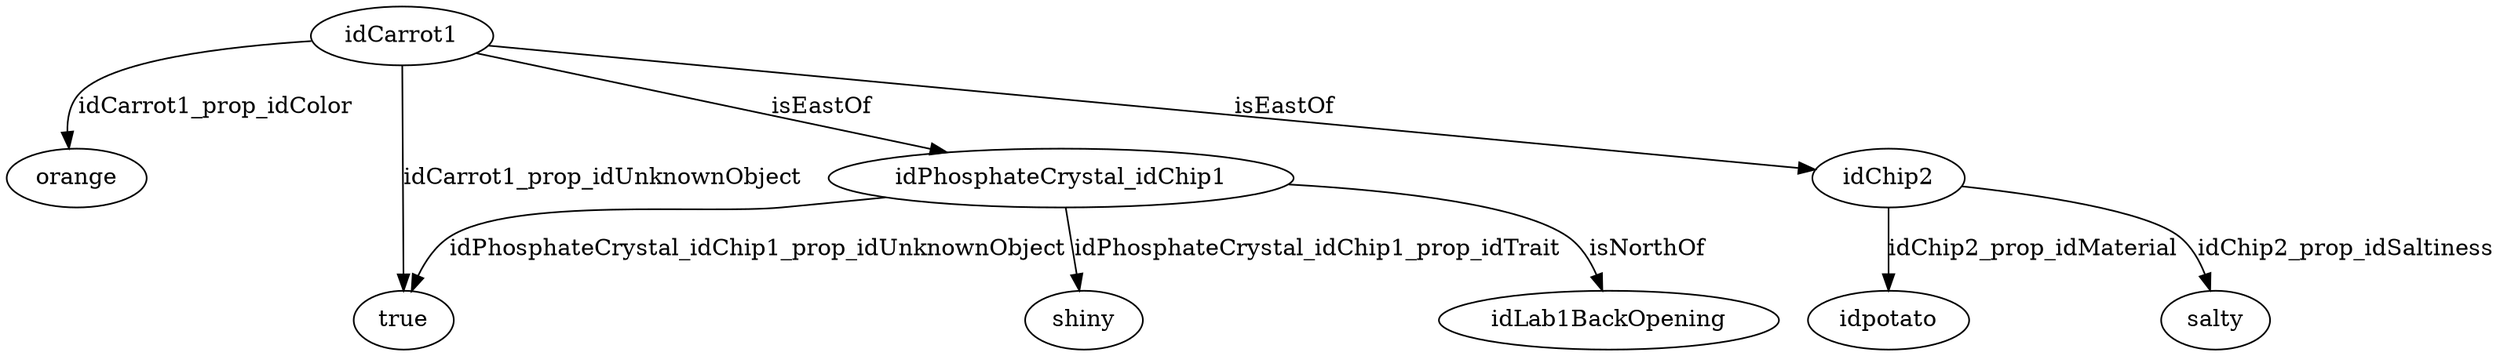 strict digraph  {
idCarrot1 [node_type=entity_node, root=root];
orange;
true;
idPhosphateCrystal_idChip1;
shiny;
idChip2;
idpotato;
salty;
idLab1BackOpening;
idCarrot1 -> orange  [edge_type=property, label=idCarrot1_prop_idColor];
idCarrot1 -> true  [edge_type=property, label=idCarrot1_prop_idUnknownObject];
idCarrot1 -> idPhosphateCrystal_idChip1  [edge_type=relationship, label=isEastOf];
idCarrot1 -> idChip2  [edge_type=relationship, label=isEastOf];
idPhosphateCrystal_idChip1 -> shiny  [edge_type=property, label=idPhosphateCrystal_idChip1_prop_idTrait];
idPhosphateCrystal_idChip1 -> true  [edge_type=property, label=idPhosphateCrystal_idChip1_prop_idUnknownObject];
idPhosphateCrystal_idChip1 -> idLab1BackOpening  [edge_type=relationship, label=isNorthOf];
idChip2 -> idpotato  [edge_type=property, label=idChip2_prop_idMaterial];
idChip2 -> salty  [edge_type=property, label=idChip2_prop_idSaltiness];
}
